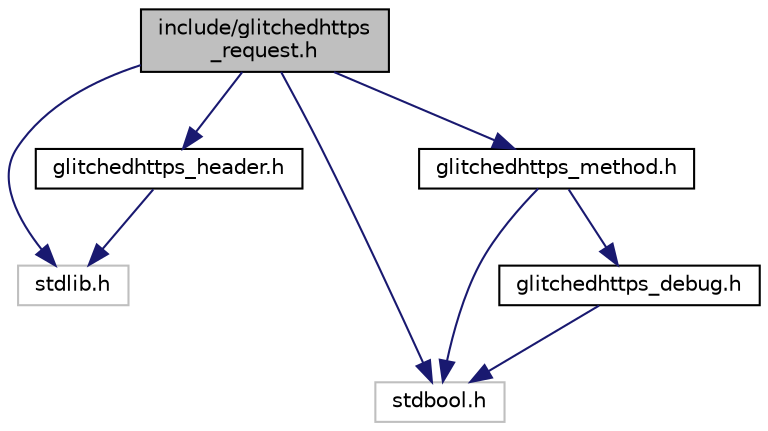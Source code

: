 digraph "include/glitchedhttps_request.h"
{
  edge [fontname="Helvetica",fontsize="10",labelfontname="Helvetica",labelfontsize="10"];
  node [fontname="Helvetica",fontsize="10",shape=record];
  Node0 [label="include/glitchedhttps\l_request.h",height=0.2,width=0.4,color="black", fillcolor="grey75", style="filled", fontcolor="black"];
  Node0 -> Node1 [color="midnightblue",fontsize="10",style="solid",fontname="Helvetica"];
  Node1 [label="stdlib.h",height=0.2,width=0.4,color="grey75", fillcolor="white", style="filled"];
  Node0 -> Node2 [color="midnightblue",fontsize="10",style="solid",fontname="Helvetica"];
  Node2 [label="stdbool.h",height=0.2,width=0.4,color="grey75", fillcolor="white", style="filled"];
  Node0 -> Node3 [color="midnightblue",fontsize="10",style="solid",fontname="Helvetica"];
  Node3 [label="glitchedhttps_method.h",height=0.2,width=0.4,color="black", fillcolor="white", style="filled",URL="$glitchedhttps__method_8h.html",tooltip="HTTP Method to use for a glitchedhttps_request. "];
  Node3 -> Node2 [color="midnightblue",fontsize="10",style="solid",fontname="Helvetica"];
  Node3 -> Node4 [color="midnightblue",fontsize="10",style="solid",fontname="Helvetica"];
  Node4 [label="glitchedhttps_debug.h",height=0.2,width=0.4,color="black", fillcolor="white", style="filled",URL="$glitchedhttps__debug_8h.html",tooltip="glitchedhttps debugging/error handling code. Mostly for internal use! "];
  Node4 -> Node2 [color="midnightblue",fontsize="10",style="solid",fontname="Helvetica"];
  Node0 -> Node5 [color="midnightblue",fontsize="10",style="solid",fontname="Helvetica"];
  Node5 [label="glitchedhttps_header.h",height=0.2,width=0.4,color="black", fillcolor="white", style="filled",URL="$glitchedhttps__header_8h.html",tooltip="HTTP request (or response) header (for example: type=\"Authorization\" ; value=\"Basic YWxhZGRpbjpvcGVuc..."];
  Node5 -> Node1 [color="midnightblue",fontsize="10",style="solid",fontname="Helvetica"];
}
